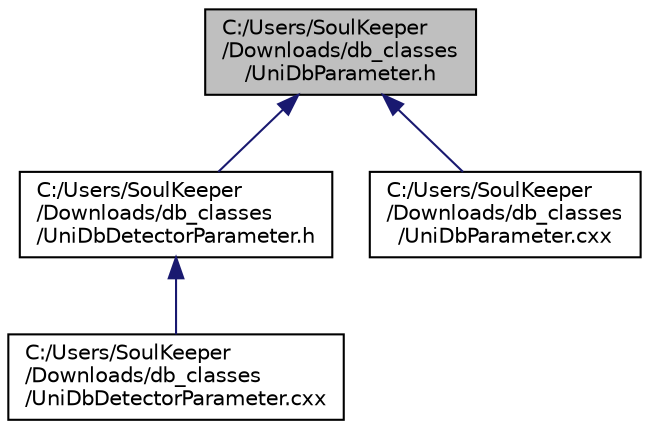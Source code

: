 digraph "C:/Users/SoulKeeper/Downloads/db_classes/UniDbParameter.h"
{
  edge [fontname="Helvetica",fontsize="10",labelfontname="Helvetica",labelfontsize="10"];
  node [fontname="Helvetica",fontsize="10",shape=record];
  Node1 [label="C:/Users/SoulKeeper\l/Downloads/db_classes\l/UniDbParameter.h",height=0.2,width=0.4,color="black", fillcolor="grey75", style="filled", fontcolor="black"];
  Node1 -> Node2 [dir="back",color="midnightblue",fontsize="10",style="solid",fontname="Helvetica"];
  Node2 [label="C:/Users/SoulKeeper\l/Downloads/db_classes\l/UniDbDetectorParameter.h",height=0.2,width=0.4,color="black", fillcolor="white", style="filled",URL="$_uni_db_detector_parameter_8h.html"];
  Node2 -> Node3 [dir="back",color="midnightblue",fontsize="10",style="solid",fontname="Helvetica"];
  Node3 [label="C:/Users/SoulKeeper\l/Downloads/db_classes\l/UniDbDetectorParameter.cxx",height=0.2,width=0.4,color="black", fillcolor="white", style="filled",URL="$_uni_db_detector_parameter_8cxx.html"];
  Node1 -> Node4 [dir="back",color="midnightblue",fontsize="10",style="solid",fontname="Helvetica"];
  Node4 [label="C:/Users/SoulKeeper\l/Downloads/db_classes\l/UniDbParameter.cxx",height=0.2,width=0.4,color="black", fillcolor="white", style="filled",URL="$_uni_db_parameter_8cxx.html"];
}
